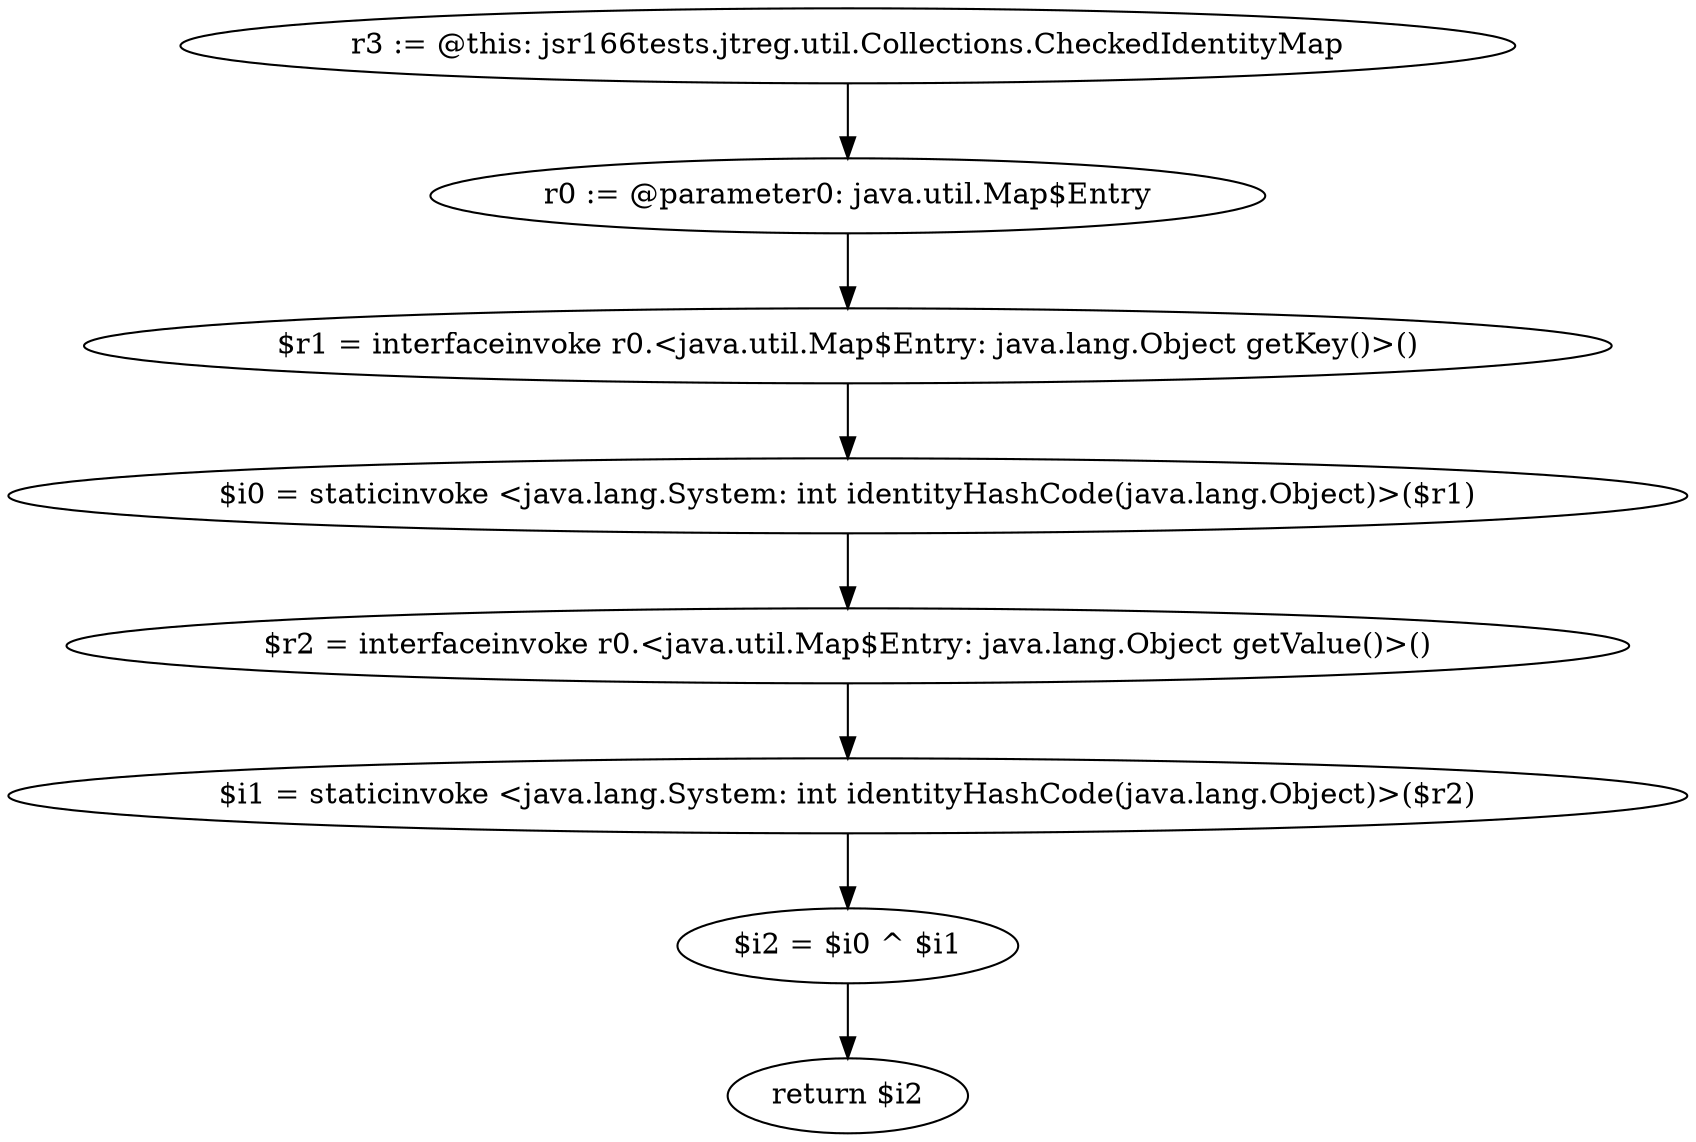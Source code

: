 digraph "unitGraph" {
    "r3 := @this: jsr166tests.jtreg.util.Collections.CheckedIdentityMap"
    "r0 := @parameter0: java.util.Map$Entry"
    "$r1 = interfaceinvoke r0.<java.util.Map$Entry: java.lang.Object getKey()>()"
    "$i0 = staticinvoke <java.lang.System: int identityHashCode(java.lang.Object)>($r1)"
    "$r2 = interfaceinvoke r0.<java.util.Map$Entry: java.lang.Object getValue()>()"
    "$i1 = staticinvoke <java.lang.System: int identityHashCode(java.lang.Object)>($r2)"
    "$i2 = $i0 ^ $i1"
    "return $i2"
    "r3 := @this: jsr166tests.jtreg.util.Collections.CheckedIdentityMap"->"r0 := @parameter0: java.util.Map$Entry";
    "r0 := @parameter0: java.util.Map$Entry"->"$r1 = interfaceinvoke r0.<java.util.Map$Entry: java.lang.Object getKey()>()";
    "$r1 = interfaceinvoke r0.<java.util.Map$Entry: java.lang.Object getKey()>()"->"$i0 = staticinvoke <java.lang.System: int identityHashCode(java.lang.Object)>($r1)";
    "$i0 = staticinvoke <java.lang.System: int identityHashCode(java.lang.Object)>($r1)"->"$r2 = interfaceinvoke r0.<java.util.Map$Entry: java.lang.Object getValue()>()";
    "$r2 = interfaceinvoke r0.<java.util.Map$Entry: java.lang.Object getValue()>()"->"$i1 = staticinvoke <java.lang.System: int identityHashCode(java.lang.Object)>($r2)";
    "$i1 = staticinvoke <java.lang.System: int identityHashCode(java.lang.Object)>($r2)"->"$i2 = $i0 ^ $i1";
    "$i2 = $i0 ^ $i1"->"return $i2";
}
